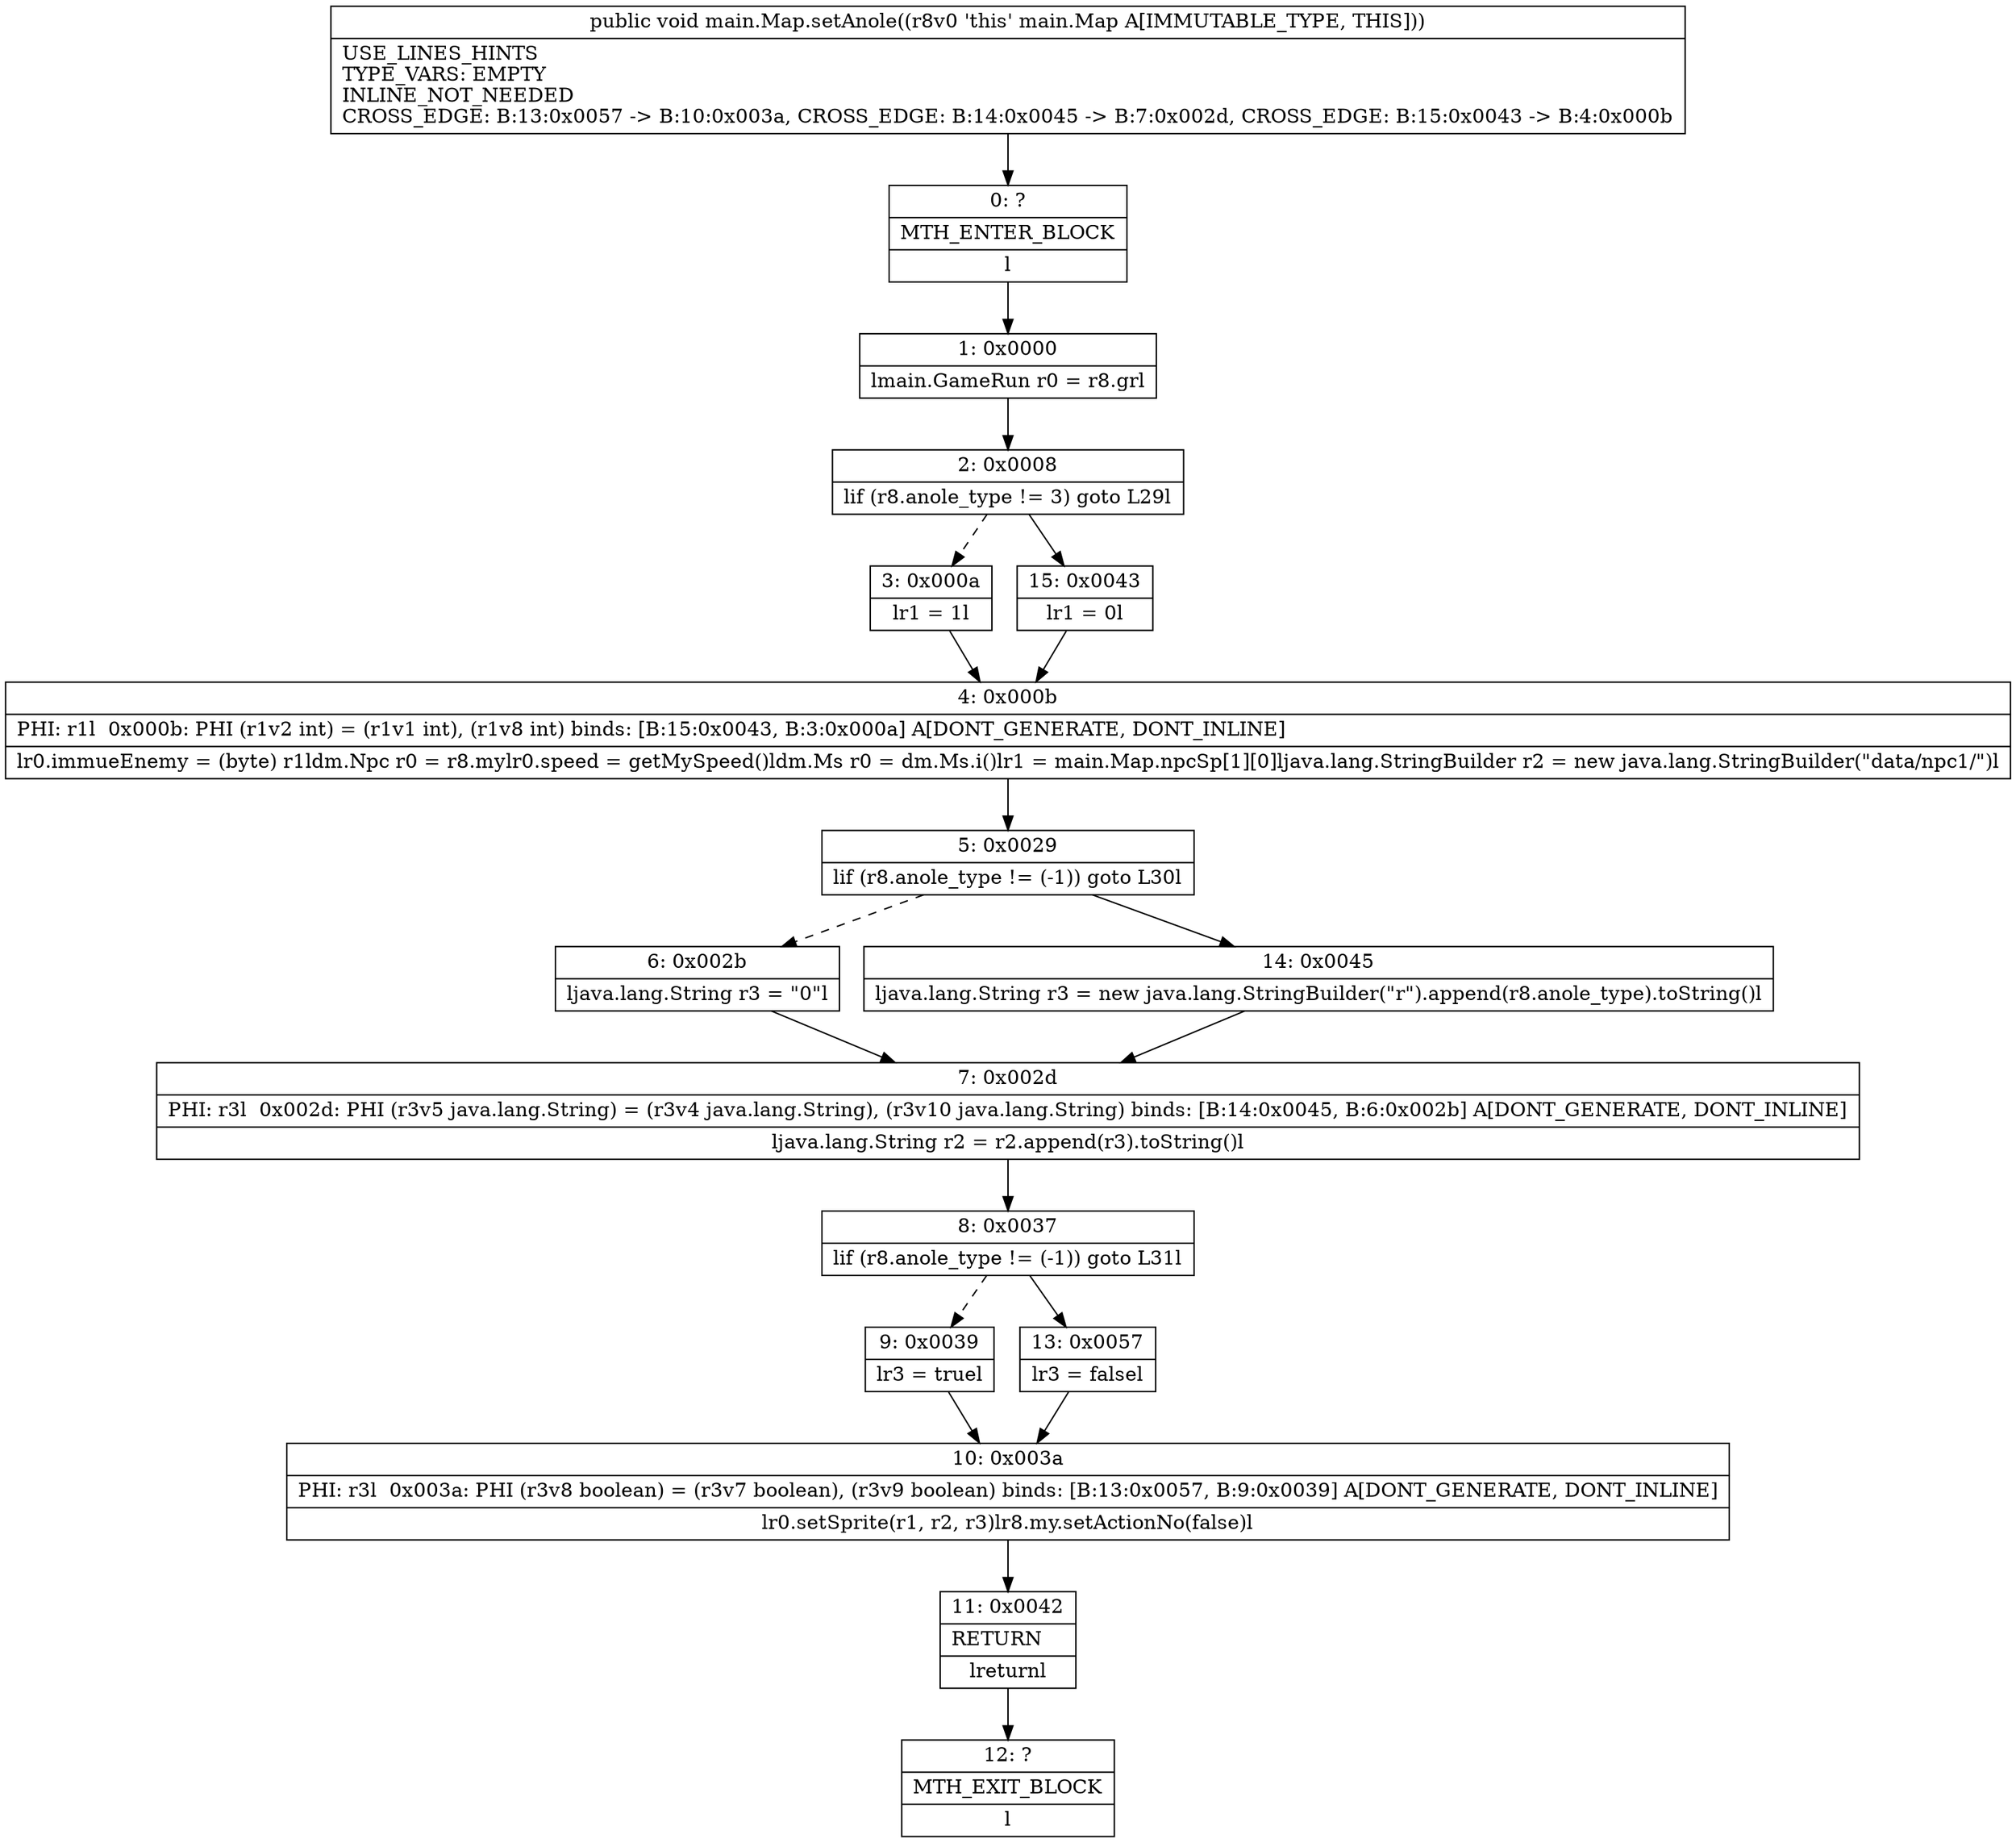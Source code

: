 digraph "CFG formain.Map.setAnole()V" {
Node_0 [shape=record,label="{0\:\ ?|MTH_ENTER_BLOCK\l|l}"];
Node_1 [shape=record,label="{1\:\ 0x0000|lmain.GameRun r0 = r8.grl}"];
Node_2 [shape=record,label="{2\:\ 0x0008|lif (r8.anole_type != 3) goto L29l}"];
Node_3 [shape=record,label="{3\:\ 0x000a|lr1 = 1l}"];
Node_4 [shape=record,label="{4\:\ 0x000b|PHI: r1l  0x000b: PHI (r1v2 int) = (r1v1 int), (r1v8 int) binds: [B:15:0x0043, B:3:0x000a] A[DONT_GENERATE, DONT_INLINE]\l|lr0.immueEnemy = (byte) r1ldm.Npc r0 = r8.mylr0.speed = getMySpeed()ldm.Ms r0 = dm.Ms.i()lr1 = main.Map.npcSp[1][0]ljava.lang.StringBuilder r2 = new java.lang.StringBuilder(\"data\/npc1\/\")l}"];
Node_5 [shape=record,label="{5\:\ 0x0029|lif (r8.anole_type != (\-1)) goto L30l}"];
Node_6 [shape=record,label="{6\:\ 0x002b|ljava.lang.String r3 = \"0\"l}"];
Node_7 [shape=record,label="{7\:\ 0x002d|PHI: r3l  0x002d: PHI (r3v5 java.lang.String) = (r3v4 java.lang.String), (r3v10 java.lang.String) binds: [B:14:0x0045, B:6:0x002b] A[DONT_GENERATE, DONT_INLINE]\l|ljava.lang.String r2 = r2.append(r3).toString()l}"];
Node_8 [shape=record,label="{8\:\ 0x0037|lif (r8.anole_type != (\-1)) goto L31l}"];
Node_9 [shape=record,label="{9\:\ 0x0039|lr3 = truel}"];
Node_10 [shape=record,label="{10\:\ 0x003a|PHI: r3l  0x003a: PHI (r3v8 boolean) = (r3v7 boolean), (r3v9 boolean) binds: [B:13:0x0057, B:9:0x0039] A[DONT_GENERATE, DONT_INLINE]\l|lr0.setSprite(r1, r2, r3)lr8.my.setActionNo(false)l}"];
Node_11 [shape=record,label="{11\:\ 0x0042|RETURN\l|lreturnl}"];
Node_12 [shape=record,label="{12\:\ ?|MTH_EXIT_BLOCK\l|l}"];
Node_13 [shape=record,label="{13\:\ 0x0057|lr3 = falsel}"];
Node_14 [shape=record,label="{14\:\ 0x0045|ljava.lang.String r3 = new java.lang.StringBuilder(\"r\").append(r8.anole_type).toString()l}"];
Node_15 [shape=record,label="{15\:\ 0x0043|lr1 = 0l}"];
MethodNode[shape=record,label="{public void main.Map.setAnole((r8v0 'this' main.Map A[IMMUTABLE_TYPE, THIS]))  | USE_LINES_HINTS\lTYPE_VARS: EMPTY\lINLINE_NOT_NEEDED\lCROSS_EDGE: B:13:0x0057 \-\> B:10:0x003a, CROSS_EDGE: B:14:0x0045 \-\> B:7:0x002d, CROSS_EDGE: B:15:0x0043 \-\> B:4:0x000b\l}"];
MethodNode -> Node_0;
Node_0 -> Node_1;
Node_1 -> Node_2;
Node_2 -> Node_3[style=dashed];
Node_2 -> Node_15;
Node_3 -> Node_4;
Node_4 -> Node_5;
Node_5 -> Node_6[style=dashed];
Node_5 -> Node_14;
Node_6 -> Node_7;
Node_7 -> Node_8;
Node_8 -> Node_9[style=dashed];
Node_8 -> Node_13;
Node_9 -> Node_10;
Node_10 -> Node_11;
Node_11 -> Node_12;
Node_13 -> Node_10;
Node_14 -> Node_7;
Node_15 -> Node_4;
}

